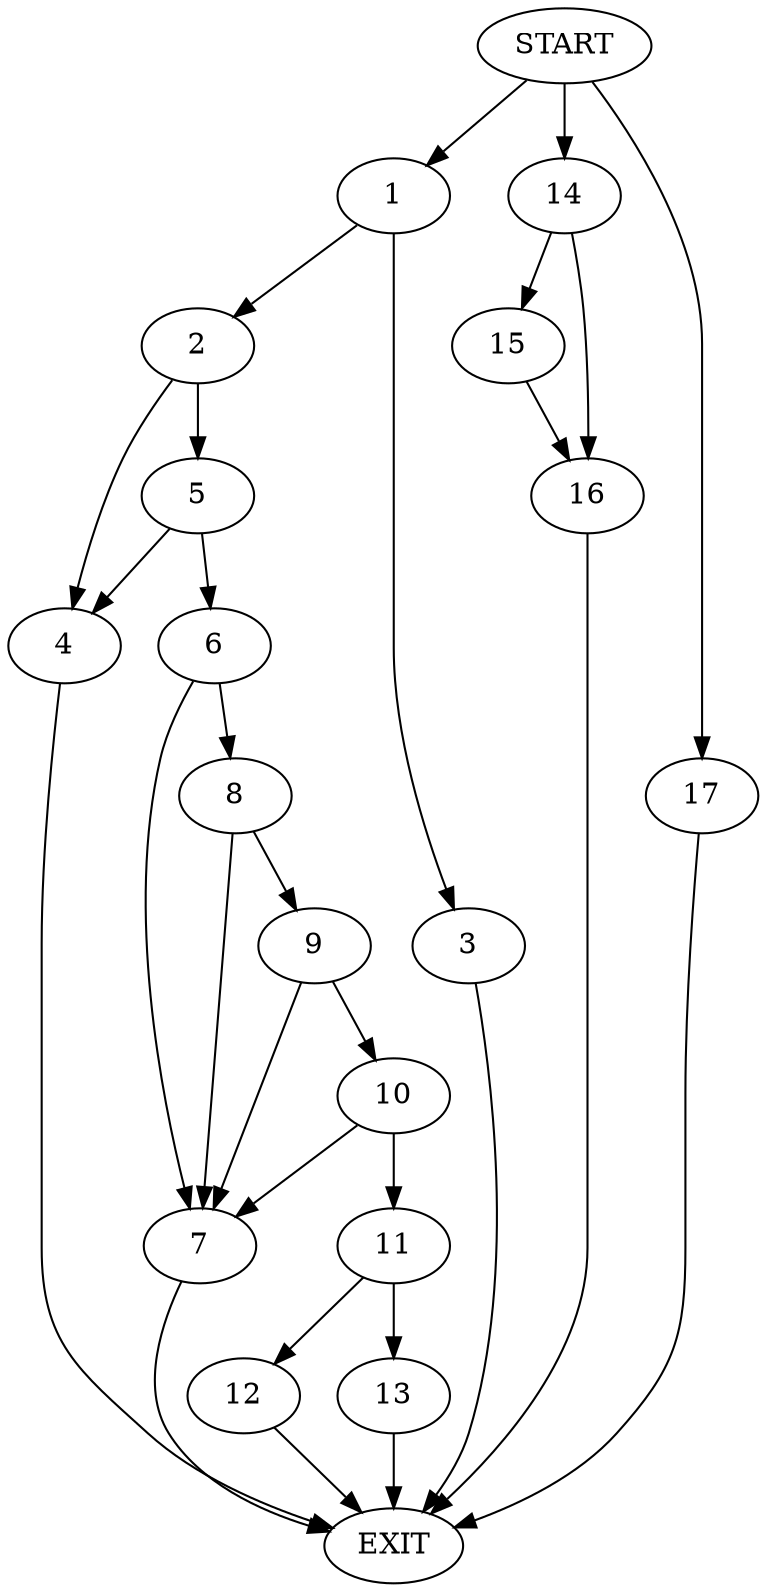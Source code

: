 digraph {
0 [label="START"]
18 [label="EXIT"]
0 -> 1
1 -> 2
1 -> 3
2 -> 4
2 -> 5
3 -> 18
4 -> 18
5 -> 6
5 -> 4
6 -> 7
6 -> 8
8 -> 7
8 -> 9
7 -> 18
9 -> 7
9 -> 10
10 -> 7
10 -> 11
11 -> 12
11 -> 13
12 -> 18
13 -> 18
0 -> 14
14 -> 15
14 -> 16
15 -> 16
16 -> 18
0 -> 17
17 -> 18
}
